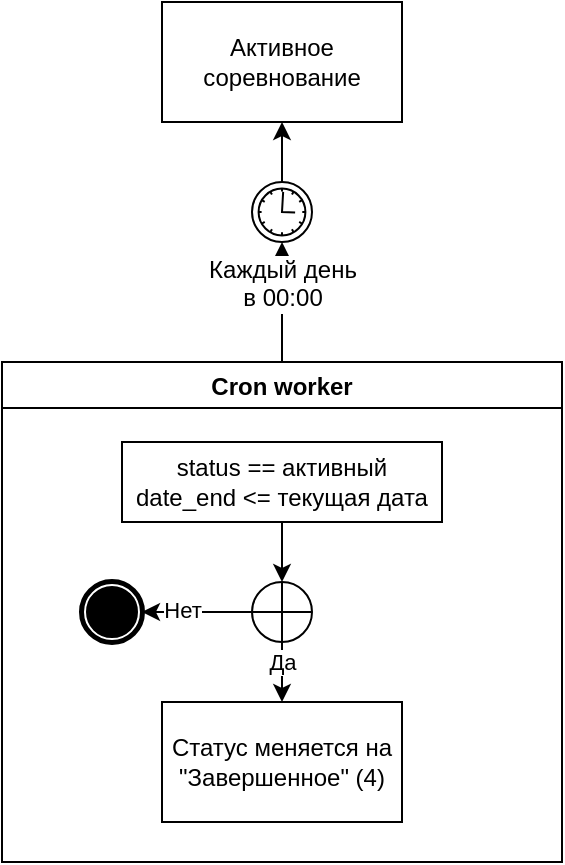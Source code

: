 <mxfile version="22.1.0" type="github">
  <diagram name="Page-1" id="rTFLxHa7-H2356Gj39lD">
    <mxGraphModel dx="1050" dy="573" grid="1" gridSize="10" guides="1" tooltips="1" connect="1" arrows="1" fold="1" page="1" pageScale="1" pageWidth="1200" pageHeight="1920" math="0" shadow="0">
      <root>
        <mxCell id="0" />
        <mxCell id="1" parent="0" />
        <mxCell id="L6jmDFUZnQQjemyBM_Gq-1" value="Активное соревнование" style="rounded=0;whiteSpace=wrap;html=1;" vertex="1" parent="1">
          <mxGeometry x="440" y="160" width="120" height="60" as="geometry" />
        </mxCell>
        <mxCell id="L6jmDFUZnQQjemyBM_Gq-3" style="edgeStyle=orthogonalEdgeStyle;rounded=0;orthogonalLoop=1;jettySize=auto;html=1;" edge="1" parent="1" source="L6jmDFUZnQQjemyBM_Gq-2" target="L6jmDFUZnQQjemyBM_Gq-20">
          <mxGeometry relative="1" as="geometry" />
        </mxCell>
        <mxCell id="L6jmDFUZnQQjemyBM_Gq-2" value="Cron worker" style="swimlane;" vertex="1" parent="1">
          <mxGeometry x="360" y="340" width="280" height="250" as="geometry">
            <mxRectangle x="360" y="270" width="110" height="30" as="alternateBounds" />
          </mxGeometry>
        </mxCell>
        <mxCell id="L6jmDFUZnQQjemyBM_Gq-7" style="edgeStyle=orthogonalEdgeStyle;rounded=0;orthogonalLoop=1;jettySize=auto;html=1;" edge="1" parent="L6jmDFUZnQQjemyBM_Gq-2" source="L6jmDFUZnQQjemyBM_Gq-4" target="L6jmDFUZnQQjemyBM_Gq-5">
          <mxGeometry relative="1" as="geometry" />
        </mxCell>
        <mxCell id="L6jmDFUZnQQjemyBM_Gq-4" value="status == активный&lt;br&gt;date_end &amp;lt;= текущая дата" style="rounded=0;whiteSpace=wrap;html=1;" vertex="1" parent="L6jmDFUZnQQjemyBM_Gq-2">
          <mxGeometry x="60" y="40" width="160" height="40" as="geometry" />
        </mxCell>
        <mxCell id="L6jmDFUZnQQjemyBM_Gq-9" style="edgeStyle=orthogonalEdgeStyle;rounded=0;orthogonalLoop=1;jettySize=auto;html=1;" edge="1" parent="L6jmDFUZnQQjemyBM_Gq-2" source="L6jmDFUZnQQjemyBM_Gq-5" target="L6jmDFUZnQQjemyBM_Gq-8">
          <mxGeometry relative="1" as="geometry" />
        </mxCell>
        <mxCell id="L6jmDFUZnQQjemyBM_Gq-10" value="Да" style="edgeLabel;html=1;align=center;verticalAlign=middle;resizable=0;points=[];" vertex="1" connectable="0" parent="L6jmDFUZnQQjemyBM_Gq-9">
          <mxGeometry x="0.2" relative="1" as="geometry">
            <mxPoint as="offset" />
          </mxGeometry>
        </mxCell>
        <mxCell id="L6jmDFUZnQQjemyBM_Gq-12" style="edgeStyle=orthogonalEdgeStyle;rounded=0;orthogonalLoop=1;jettySize=auto;html=1;" edge="1" parent="L6jmDFUZnQQjemyBM_Gq-2" source="L6jmDFUZnQQjemyBM_Gq-5" target="L6jmDFUZnQQjemyBM_Gq-19">
          <mxGeometry relative="1" as="geometry">
            <mxPoint x="70" y="180" as="targetPoint" />
          </mxGeometry>
        </mxCell>
        <mxCell id="L6jmDFUZnQQjemyBM_Gq-13" value="Нет" style="edgeLabel;html=1;align=center;verticalAlign=middle;resizable=0;points=[];" vertex="1" connectable="0" parent="L6jmDFUZnQQjemyBM_Gq-12">
          <mxGeometry x="0.295" y="-1" relative="1" as="geometry">
            <mxPoint as="offset" />
          </mxGeometry>
        </mxCell>
        <mxCell id="L6jmDFUZnQQjemyBM_Gq-5" value="" style="shape=orEllipse;perimeter=ellipsePerimeter;whiteSpace=wrap;html=1;backgroundOutline=1;" vertex="1" parent="L6jmDFUZnQQjemyBM_Gq-2">
          <mxGeometry x="125" y="110" width="30" height="30" as="geometry" />
        </mxCell>
        <mxCell id="L6jmDFUZnQQjemyBM_Gq-8" value="Статус меняется на &quot;Завершенное&quot; (4)" style="whiteSpace=wrap;html=1;" vertex="1" parent="L6jmDFUZnQQjemyBM_Gq-2">
          <mxGeometry x="80" y="170" width="120" height="60" as="geometry" />
        </mxCell>
        <mxCell id="L6jmDFUZnQQjemyBM_Gq-19" value="" style="points=[[0.145,0.145,0],[0.5,0,0],[0.855,0.145,0],[1,0.5,0],[0.855,0.855,0],[0.5,1,0],[0.145,0.855,0],[0,0.5,0]];shape=mxgraph.bpmn.event;html=1;verticalLabelPosition=bottom;labelBackgroundColor=#ffffff;verticalAlign=top;align=center;perimeter=ellipsePerimeter;outlineConnect=0;aspect=fixed;outline=end;symbol=terminate;" vertex="1" parent="L6jmDFUZnQQjemyBM_Gq-2">
          <mxGeometry x="40" y="110" width="30" height="30" as="geometry" />
        </mxCell>
        <mxCell id="L6jmDFUZnQQjemyBM_Gq-21" style="edgeStyle=orthogonalEdgeStyle;rounded=0;orthogonalLoop=1;jettySize=auto;html=1;" edge="1" parent="1" source="L6jmDFUZnQQjemyBM_Gq-20" target="L6jmDFUZnQQjemyBM_Gq-1">
          <mxGeometry relative="1" as="geometry" />
        </mxCell>
        <mxCell id="L6jmDFUZnQQjemyBM_Gq-20" value="Каждый день&lt;br&gt;в 00:00" style="points=[[0.145,0.145,0],[0.5,0,0],[0.855,0.145,0],[1,0.5,0],[0.855,0.855,0],[0.5,1,0],[0.145,0.855,0],[0,0.5,0]];shape=mxgraph.bpmn.event;html=1;verticalLabelPosition=bottom;labelBackgroundColor=#ffffff;verticalAlign=top;align=center;perimeter=ellipsePerimeter;outlineConnect=0;aspect=fixed;outline=standard;symbol=timer;" vertex="1" parent="1">
          <mxGeometry x="485" y="250" width="30" height="30" as="geometry" />
        </mxCell>
      </root>
    </mxGraphModel>
  </diagram>
</mxfile>
